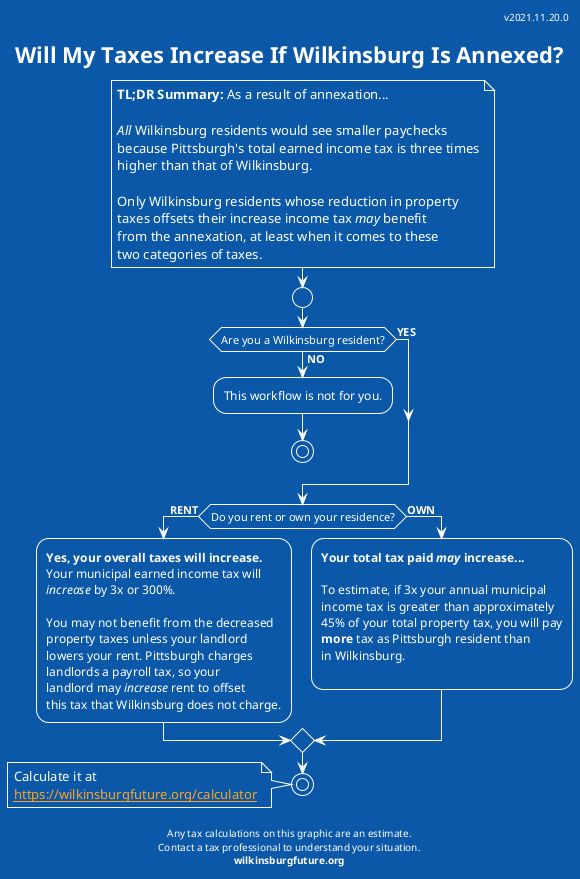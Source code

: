 @startuml
' Best renderer online: https://planttext.com/
' Or use plantuml locally

!theme amiga

title Will My Taxes Increase If Wilkinsburg Is Annexed?
header v2021.11.20.0
footer

Any tax calculations on this graphic are an estimate.
Contact a tax professional to understand your situation.
**wilkinsburgfuture.org**
end footer

note
**TL;DR Summary:** As a result of annexation...

//All// Wilkinsburg residents would see smaller paychecks
because Pittsburgh's total earned income tax is three times
higher than that of Wilkinsburg.

Only Wilkinsburg residents whose reduction in property
taxes offsets their increase income tax //may// benefit
from the annexation, at least when it comes to these
two categories of taxes.
end note

start

if (Are you a Wilkinsburg resident?) then (**YES**)

else (**NO**)
  :This workflow is not for you.;
  stop
endif

if (Do you rent or own your residence?) then (**RENT**)
  :**Yes, your overall taxes will increase.**
Your municipal earned income tax will
//increase// by 3x or 300%.

You may not benefit from the decreased
property taxes unless your landlord
lowers your rent. Pittsburgh charges
landlords a payroll tax, so your
landlord may //increase// rent to offset
this tax that Wilkinsburg does not charge.;

else (**OWN**)
  :**Your total tax paid //may// increase...**

To estimate, if 3x your annual municipal
income tax is greater than approximately
45% of your total property tax, you will pay
**more** tax as Pittsburgh resident than
in Wilkinsburg.
  ;
endif

stop

note
  Calculate it at
  [[https://wilkinsburgfuture.org/calculator]]
end note

@enduml
